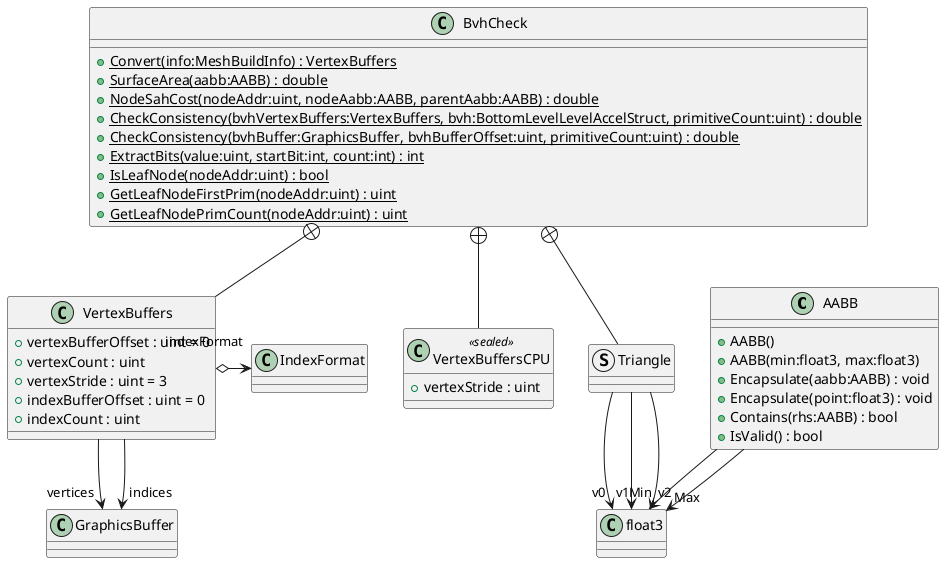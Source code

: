 @startuml
class AABB {
    + AABB()
    + AABB(min:float3, max:float3)
    + Encapsulate(aabb:AABB) : void
    + Encapsulate(point:float3) : void
    + Contains(rhs:AABB) : bool
    + IsValid() : bool
}
class BvhCheck {
    + {static} Convert(info:MeshBuildInfo) : VertexBuffers
    + {static} SurfaceArea(aabb:AABB) : double
    + {static} NodeSahCost(nodeAddr:uint, nodeAabb:AABB, parentAabb:AABB) : double
    + {static} CheckConsistency(bvhVertexBuffers:VertexBuffers, bvh:BottomLevelLevelAccelStruct, primitiveCount:uint) : double
    + {static} CheckConsistency(bvhBuffer:GraphicsBuffer, bvhBufferOffset:uint, primitiveCount:uint) : double
    + {static} ExtractBits(value:uint, startBit:int, count:int) : int
    + {static} IsLeafNode(nodeAddr:uint) : bool
    + {static} GetLeafNodeFirstPrim(nodeAddr:uint) : uint
    + {static} GetLeafNodePrimCount(nodeAddr:uint) : uint
}
class VertexBuffers {
    + vertexBufferOffset : uint = 0
    + vertexCount : uint
    + vertexStride : uint = 3
    + indexBufferOffset : uint = 0
    + indexCount : uint
}
class VertexBuffersCPU <<sealed>> {
    + vertexStride : uint
}
struct Triangle {
}
AABB --> "Min" float3
AABB --> "Max" float3
BvhCheck +-- VertexBuffers
VertexBuffers --> "vertices" GraphicsBuffer
VertexBuffers --> "indices" GraphicsBuffer
VertexBuffers o-> "indexFormat" IndexFormat
BvhCheck +-- VertexBuffersCPU
BvhCheck +-- Triangle
Triangle --> "v0" float3
Triangle --> "v1" float3
Triangle --> "v2" float3
@enduml
